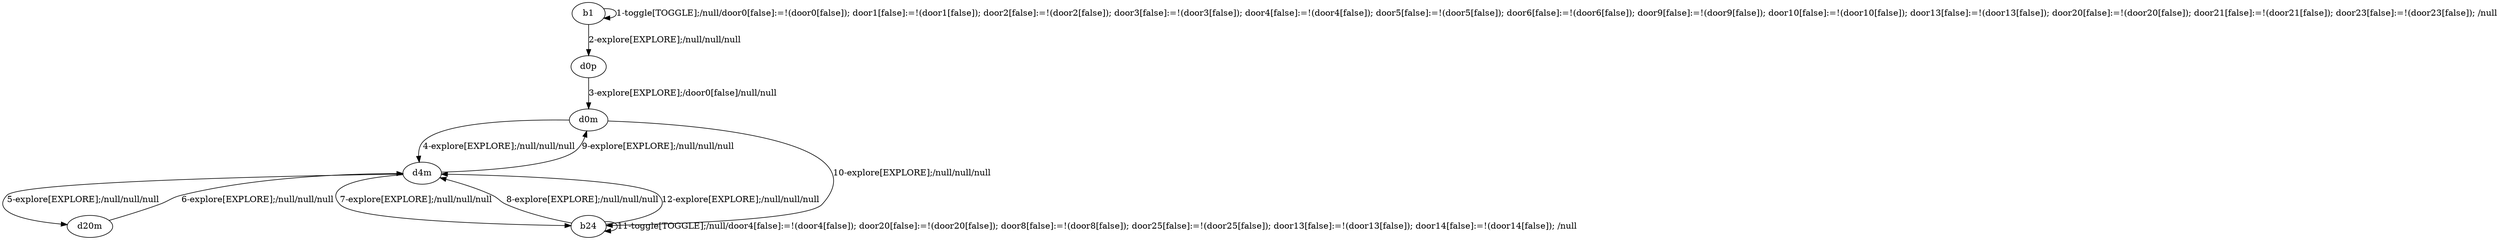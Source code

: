 # Total number of goals covered by this test: 1
# d4m --> d20m

digraph g {
"b1" -> "b1" [label = "1-toggle[TOGGLE];/null/door0[false]:=!(door0[false]); door1[false]:=!(door1[false]); door2[false]:=!(door2[false]); door3[false]:=!(door3[false]); door4[false]:=!(door4[false]); door5[false]:=!(door5[false]); door6[false]:=!(door6[false]); door9[false]:=!(door9[false]); door10[false]:=!(door10[false]); door13[false]:=!(door13[false]); door20[false]:=!(door20[false]); door21[false]:=!(door21[false]); door23[false]:=!(door23[false]); /null"];
"b1" -> "d0p" [label = "2-explore[EXPLORE];/null/null/null"];
"d0p" -> "d0m" [label = "3-explore[EXPLORE];/door0[false]/null/null"];
"d0m" -> "d4m" [label = "4-explore[EXPLORE];/null/null/null"];
"d4m" -> "d20m" [label = "5-explore[EXPLORE];/null/null/null"];
"d20m" -> "d4m" [label = "6-explore[EXPLORE];/null/null/null"];
"d4m" -> "b24" [label = "7-explore[EXPLORE];/null/null/null"];
"b24" -> "d4m" [label = "8-explore[EXPLORE];/null/null/null"];
"d4m" -> "d0m" [label = "9-explore[EXPLORE];/null/null/null"];
"d0m" -> "b24" [label = "10-explore[EXPLORE];/null/null/null"];
"b24" -> "b24" [label = "11-toggle[TOGGLE];/null/door4[false]:=!(door4[false]); door20[false]:=!(door20[false]); door8[false]:=!(door8[false]); door25[false]:=!(door25[false]); door13[false]:=!(door13[false]); door14[false]:=!(door14[false]); /null"];
"b24" -> "d4m" [label = "12-explore[EXPLORE];/null/null/null"];
}